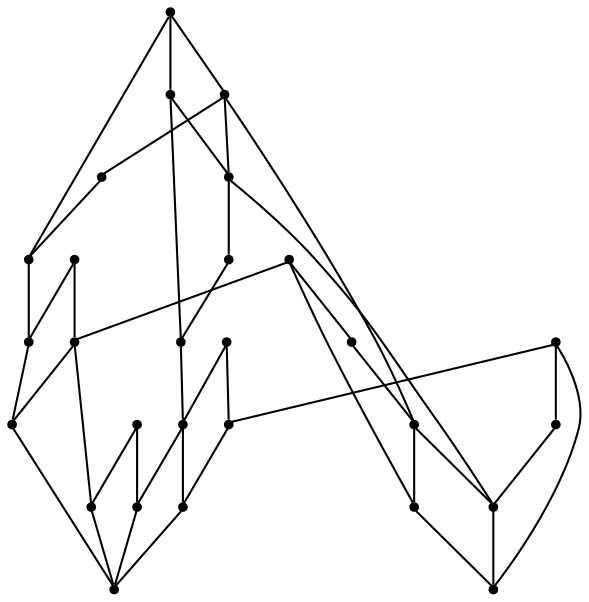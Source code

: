 graph {
  node [shape=point,comment="{\"directed\":false,\"doi\":\"10.4230/LIPIcs.GD.2024.30\",\"figure\":\"6 (2)\"}"]

  v0 [pos="1151.6295705158268,749.7685936555617"]
  v1 [pos="1151.6295705158268,782.1031192873689"]
  v2 [pos="1151.6295705158268,717.4340680237544"]
  v3 [pos="1183.9717252185533,749.7685936555617"]
  v4 [pos="1135.45842956866,668.9322795760436"]
  v5 [pos="1135.45842956866,830.6049077350799"]
  v6 [pos="1103.1161476743264,668.9322795760435"]
  v7 [pos="1103.1161476743264,636.598008266445"]
  v8 [pos="1103.1161476743264,701.2668052078508"]
  v9 [pos="1103.1161476743264,798.2703821032726"]
  v10 [pos="1103.1161476743264,830.6049077350799"]
  v11 [pos="1103.1161476743264,862.9391790446783"]
  v12 [pos="973.7472108844025,668.9322795760436"]
  v13 [pos="844.3782740944788,668.9322795760435"]
  v14 [pos="973.7472108844025,830.6049077350799"]
  v15 [pos="844.3782740944788,830.6049077350799"]
  v16 [pos="941.4049925858725,636.598008266445"]
  v17 [pos="941.4049925858725,798.2703821032726"]
  v18 [pos="892.8916333401756,652.7650167601399"]
  v19 [pos="892.8916333401756,814.4376449191763"]
  v20 [pos="715.0093373045551,668.9322795760435"]
  v21 [pos="715.0093373045551,830.6049077350799"]
  v22 [pos="585.64440705026,668.9284647429109"]
  v23 [pos="585.6403369188276,830.6049077350799"]
  v24 [pos="666.4959780588582,685.0995423919471"]
  v25 [pos="666.4959780588582,846.7721705509834"]
  v26 [pos="617.9825552173577,701.2668052078508"]
  v27 [pos="617.9825552173577,862.9391790446782"]

  v0 -- v1 [id="-1",pos="1151.6295705158268,749.7685936555617 1151.6295705158268,782.1031192873689 1151.6295705158268,782.1031192873689 1151.6295705158268,782.1031192873689"]
  v22 -- v23 [id="-2",pos="585.64440705026,668.9284647429109 585.6403369188276,830.6049077350799 585.6403369188276,830.6049077350799 585.6403369188276,830.6049077350799"]
  v27 -- v11 [id="-3",pos="617.9825552173577,862.9391790446782 1103.1161476743264,862.9391790446783 1103.1161476743264,862.9391790446783 1103.1161476743264,862.9391790446783"]
  v26 -- v8 [id="-4",pos="617.9825552173577,701.2668052078508 1103.1161476743264,701.2668052078508 1103.1161476743264,701.2668052078508 1103.1161476743264,701.2668052078508"]
  v27 -- v25 [id="-5",pos="617.9825552173577,862.9391790446782 666.4959780588582,846.7721705509834 666.4959780588582,846.7721705509834 666.4959780588582,846.7721705509834"]
  v26 -- v24 [id="-6",pos="617.9825552173577,701.2668052078508 666.4959780588582,685.0995423919471 666.4959780588582,685.0995423919471 666.4959780588582,685.0995423919471"]
  v27 -- v23 [id="-7",pos="617.9825552173577,862.9391790446782 585.6403369188276,830.6049077350799 585.6403369188276,830.6049077350799 585.6403369188276,830.6049077350799"]
  v26 -- v22 [id="-8",pos="617.9825552173577,701.2668052078508 585.64440705026,668.9284647429109 585.64440705026,668.9284647429109 585.64440705026,668.9284647429109"]
  v25 -- v21 [id="-9",pos="666.4959780588582,846.7721705509834 715.0093373045551,830.6049077350799 715.0093373045551,830.6049077350799 715.0093373045551,830.6049077350799"]
  v24 -- v20 [id="-10",pos="666.4959780588582,685.0995423919471 715.0093373045551,668.9322795760435 715.0093373045551,668.9322795760435 715.0093373045551,668.9322795760435"]
  v20 -- v21 [id="-11",pos="715.0093373045551,668.9322795760435 715.0093373045551,830.6049077350799 715.0093373045551,830.6049077350799 715.0093373045551,830.6049077350799"]
  v21 -- v23 [id="-12",pos="715.0093373045551,830.6049077350799 585.6403369188276,830.6049077350799 585.6403369188276,830.6049077350799 585.6403369188276,830.6049077350799"]
  v20 -- v22 [id="-13",pos="715.0093373045551,668.9322795760435 585.64440705026,668.9284647429109 585.64440705026,668.9284647429109 585.64440705026,668.9284647429109"]
  v15 -- v19 [id="-14",pos="844.3782740944788,830.6049077350799 892.8916333401756,814.4376449191763 892.8916333401756,814.4376449191763 892.8916333401756,814.4376449191763"]
  v13 -- v18 [id="-15",pos="844.3782740944788,668.9322795760435 892.8916333401756,652.7650167601399 892.8916333401756,652.7650167601399 892.8916333401756,652.7650167601399"]
  v13 -- v15 [id="-16",pos="844.3782740944788,668.9322795760435 844.3782740944788,830.6049077350799 844.3782740944788,830.6049077350799 844.3782740944788,830.6049077350799"]
  v15 -- v21 [id="-17",pos="844.3782740944788,830.6049077350799 715.0093373045551,830.6049077350799 715.0093373045551,830.6049077350799 715.0093373045551,830.6049077350799"]
  v13 -- v20 [id="-18",pos="844.3782740944788,668.9322795760435 715.0093373045551,668.9322795760435 715.0093373045551,668.9322795760435 715.0093373045551,668.9322795760435"]
  v19 -- v17 [id="-19",pos="892.8916333401756,814.4376449191763 941.4049925858725,798.2703821032726 941.4049925858725,798.2703821032726 941.4049925858725,798.2703821032726"]
  v18 -- v16 [id="-20",pos="892.8916333401756,652.7650167601399 941.4049925858725,636.598008266445 941.4049925858725,636.598008266445 941.4049925858725,636.598008266445"]
  v17 -- v9 [id="-21",pos="941.4049925858725,798.2703821032726 1103.1161476743264,798.2703821032726 1103.1161476743264,798.2703821032726 1103.1161476743264,798.2703821032726"]
  v16 -- v7 [id="-22",pos="941.4049925858725,636.598008266445 1103.1161476743264,636.598008266445 1103.1161476743264,636.598008266445 1103.1161476743264,636.598008266445"]
  v12 -- v14 [id="-23",pos="973.7472108844025,668.9322795760436 973.7472108844025,830.6049077350799 973.7472108844025,830.6049077350799 973.7472108844025,830.6049077350799"]
  v14 -- v17 [id="-24",pos="973.7472108844025,830.6049077350799 941.4049925858725,798.2703821032726 941.4049925858725,798.2703821032726 941.4049925858725,798.2703821032726"]
  v12 -- v16 [id="-25",pos="973.7472108844025,668.9322795760436 941.4049925858725,636.598008266445 941.4049925858725,636.598008266445 941.4049925858725,636.598008266445"]
  v14 -- v15 [id="-26",pos="973.7472108844025,830.6049077350799 844.3782740944788,830.6049077350799 844.3782740944788,830.6049077350799 844.3782740944788,830.6049077350799"]
  v12 -- v13 [id="-27",pos="973.7472108844025,668.9322795760436 844.3782740944788,668.9322795760435 844.3782740944788,668.9322795760435 844.3782740944788,668.9322795760435"]
  v11 -- v5 [id="-28",pos="1103.1161476743264,862.9391790446783 1135.45842956866,830.6049077350799 1135.45842956866,830.6049077350799 1135.45842956866,830.6049077350799"]
  v9 -- v5 [id="-29",pos="1103.1161476743264,798.2703821032726 1135.45842956866,830.6049077350799 1135.45842956866,830.6049077350799 1135.45842956866,830.6049077350799"]
  v8 -- v4 [id="-30",pos="1103.1161476743264,701.2668052078508 1135.45842956866,668.9322795760436 1135.45842956866,668.9322795760436 1135.45842956866,668.9322795760436"]
  v7 -- v4 [id="-31",pos="1103.1161476743264,636.598008266445 1135.45842956866,668.9322795760436 1135.45842956866,668.9322795760436 1135.45842956866,668.9322795760436"]
  v10 -- v9 [id="-32",pos="1103.1161476743264,830.6049077350799 1103.1161476743264,798.2703821032726 1103.1161476743264,798.2703821032726 1103.1161476743264,798.2703821032726"]
  v10 -- v11 [id="-33",pos="1103.1161476743264,830.6049077350799 1103.1161476743264,862.9391790446783 1103.1161476743264,862.9391790446783 1103.1161476743264,862.9391790446783"]
  v9 -- v2 [id="-34",pos="1103.1161476743264,798.2703821032726 1151.6295705158268,717.4340680237544 1151.6295705158268,717.4340680237544 1151.6295705158268,717.4340680237544"]
  v8 -- v1 [id="-35",pos="1103.1161476743264,701.2668052078508 1151.6295705158268,782.1031192873689 1151.6295705158268,782.1031192873689 1151.6295705158268,782.1031192873689"]
  v6 -- v8 [id="-36",pos="1103.1161476743264,668.9322795760435 1103.1161476743264,701.2668052078508 1103.1161476743264,701.2668052078508 1103.1161476743264,701.2668052078508"]
  v6 -- v7 [id="-37",pos="1103.1161476743264,668.9322795760435 1103.1161476743264,636.598008266445 1103.1161476743264,636.598008266445 1103.1161476743264,636.598008266445"]
  v5 -- v3 [id="-38",pos="1135.45842956866,830.6049077350799 1183.9717252185533,749.7685936555617 1183.9717252185533,749.7685936555617 1183.9717252185533,749.7685936555617"]
  v4 -- v3 [id="-39",pos="1135.45842956866,668.9322795760436 1183.9717252185533,749.7685936555617 1183.9717252185533,749.7685936555617 1183.9717252185533,749.7685936555617"]
  v1 -- v3 [id="-40",pos="1151.6295705158268,782.1031192873689 1183.9717252185533,749.7685936555617 1183.9717252185533,749.7685936555617 1183.9717252185533,749.7685936555617"]
  v2 -- v3 [id="-41",pos="1151.6295705158268,717.4340680237544 1183.9717252185533,749.7685936555617 1183.9717252185533,749.7685936555617 1183.9717252185533,749.7685936555617"]
  v0 -- v2 [id="-42",pos="1151.6295705158268,749.7685936555617 1151.6295705158268,717.4340680237544 1151.6295705158268,717.4340680237544 1151.6295705158268,717.4340680237544"]
}